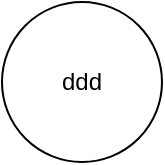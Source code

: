 <mxfile version="13.0.1" type="github"><diagram id="LclmMzMX7iFuWi-g3Tje" name="Page-1"><mxGraphModel dx="524" dy="449" grid="1" gridSize="10" guides="1" tooltips="1" connect="1" arrows="1" fold="1" page="1" pageScale="1" pageWidth="850" pageHeight="1100" math="0" shadow="0"><root><mxCell id="0"/><mxCell id="1" parent="0"/><mxCell id="zSd6e9r_fGIb_bXpSiNU-1" value="ddd" style="ellipse;whiteSpace=wrap;html=1;aspect=fixed;" vertex="1" parent="1"><mxGeometry x="230" y="190" width="80" height="80" as="geometry"/></mxCell></root></mxGraphModel></diagram></mxfile>